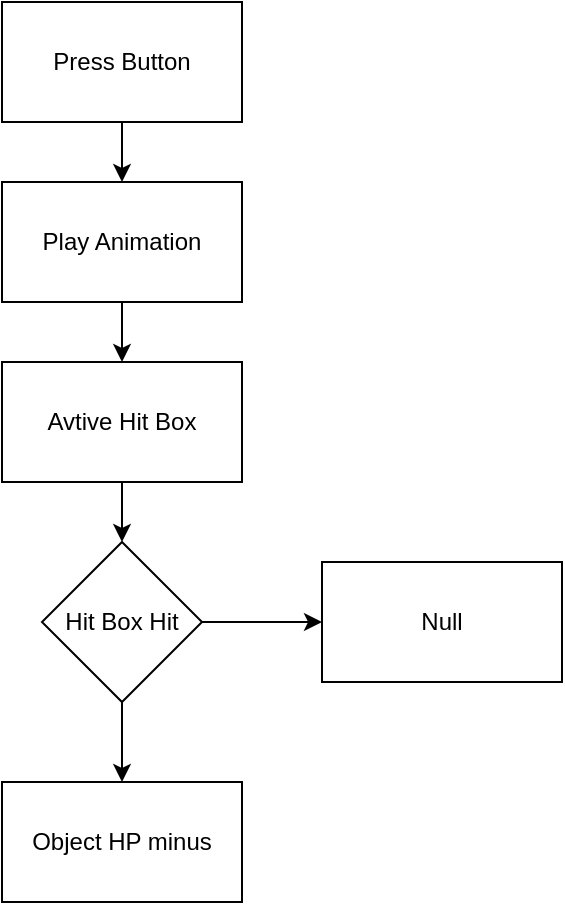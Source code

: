 <mxfile version="24.1.0" type="device">
  <diagram name="Page-1" id="bxpfgBv9mY1Zm4KRTevm">
    <mxGraphModel dx="1050" dy="621" grid="1" gridSize="10" guides="1" tooltips="1" connect="1" arrows="1" fold="1" page="1" pageScale="1" pageWidth="850" pageHeight="1100" math="0" shadow="0">
      <root>
        <mxCell id="0" />
        <mxCell id="1" parent="0" />
        <mxCell id="BlgBnc0MxDNNioyFhQXO-3" value="" style="edgeStyle=orthogonalEdgeStyle;rounded=0;orthogonalLoop=1;jettySize=auto;html=1;" edge="1" parent="1" source="BlgBnc0MxDNNioyFhQXO-1" target="BlgBnc0MxDNNioyFhQXO-2">
          <mxGeometry relative="1" as="geometry" />
        </mxCell>
        <mxCell id="BlgBnc0MxDNNioyFhQXO-1" value="Press Button" style="rounded=0;whiteSpace=wrap;html=1;" vertex="1" parent="1">
          <mxGeometry x="365" y="70" width="120" height="60" as="geometry" />
        </mxCell>
        <mxCell id="BlgBnc0MxDNNioyFhQXO-5" value="" style="edgeStyle=orthogonalEdgeStyle;rounded=0;orthogonalLoop=1;jettySize=auto;html=1;" edge="1" parent="1" source="BlgBnc0MxDNNioyFhQXO-2" target="BlgBnc0MxDNNioyFhQXO-4">
          <mxGeometry relative="1" as="geometry" />
        </mxCell>
        <mxCell id="BlgBnc0MxDNNioyFhQXO-2" value="Play Animation" style="whiteSpace=wrap;html=1;rounded=0;" vertex="1" parent="1">
          <mxGeometry x="365" y="160" width="120" height="60" as="geometry" />
        </mxCell>
        <mxCell id="BlgBnc0MxDNNioyFhQXO-7" value="" style="edgeStyle=orthogonalEdgeStyle;rounded=0;orthogonalLoop=1;jettySize=auto;html=1;" edge="1" parent="1" source="BlgBnc0MxDNNioyFhQXO-4" target="BlgBnc0MxDNNioyFhQXO-6">
          <mxGeometry relative="1" as="geometry" />
        </mxCell>
        <mxCell id="BlgBnc0MxDNNioyFhQXO-4" value="Avtive Hit Box" style="whiteSpace=wrap;html=1;rounded=0;" vertex="1" parent="1">
          <mxGeometry x="365" y="250" width="120" height="60" as="geometry" />
        </mxCell>
        <mxCell id="BlgBnc0MxDNNioyFhQXO-11" value="" style="edgeStyle=orthogonalEdgeStyle;rounded=0;orthogonalLoop=1;jettySize=auto;html=1;" edge="1" parent="1" source="BlgBnc0MxDNNioyFhQXO-6" target="BlgBnc0MxDNNioyFhQXO-10">
          <mxGeometry relative="1" as="geometry" />
        </mxCell>
        <mxCell id="BlgBnc0MxDNNioyFhQXO-14" value="" style="edgeStyle=orthogonalEdgeStyle;rounded=0;orthogonalLoop=1;jettySize=auto;html=1;" edge="1" parent="1" source="BlgBnc0MxDNNioyFhQXO-6" target="BlgBnc0MxDNNioyFhQXO-13">
          <mxGeometry relative="1" as="geometry" />
        </mxCell>
        <mxCell id="BlgBnc0MxDNNioyFhQXO-6" value="Hit Box Hit" style="rhombus;whiteSpace=wrap;html=1;rounded=0;" vertex="1" parent="1">
          <mxGeometry x="385" y="340" width="80" height="80" as="geometry" />
        </mxCell>
        <mxCell id="BlgBnc0MxDNNioyFhQXO-10" value="Null" style="whiteSpace=wrap;html=1;rounded=0;" vertex="1" parent="1">
          <mxGeometry x="525" y="350" width="120" height="60" as="geometry" />
        </mxCell>
        <mxCell id="BlgBnc0MxDNNioyFhQXO-13" value="Object HP minus" style="whiteSpace=wrap;html=1;rounded=0;" vertex="1" parent="1">
          <mxGeometry x="365" y="460" width="120" height="60" as="geometry" />
        </mxCell>
      </root>
    </mxGraphModel>
  </diagram>
</mxfile>
